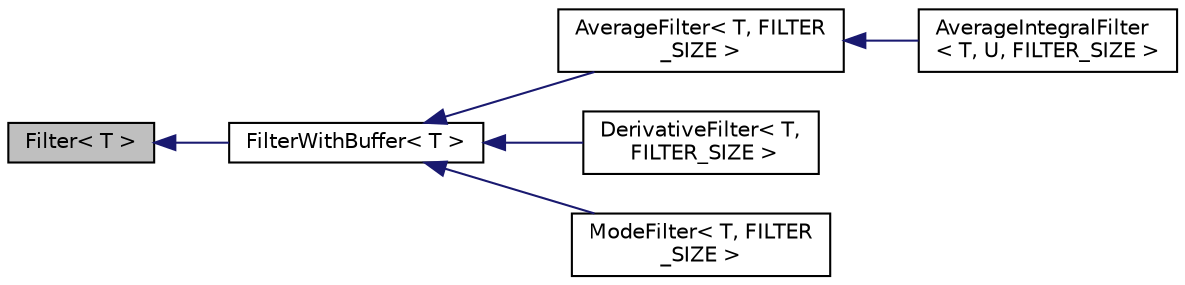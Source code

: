 digraph "Filter&lt; T &gt;"
{
 // INTERACTIVE_SVG=YES
  edge [fontname="Helvetica",fontsize="10",labelfontname="Helvetica",labelfontsize="10"];
  node [fontname="Helvetica",fontsize="10",shape=record];
  rankdir="LR";
  Node1 [label="Filter\< T \>",height=0.2,width=0.4,color="black", fillcolor="grey75", style="filled", fontcolor="black"];
  Node1 -> Node2 [dir="back",color="midnightblue",fontsize="10",style="solid",fontname="Helvetica"];
  Node2 [label="FilterWithBuffer\< T \>",height=0.2,width=0.4,color="black", fillcolor="white", style="filled",URL="$classFilterWithBuffer.html"];
  Node2 -> Node3 [dir="back",color="midnightblue",fontsize="10",style="solid",fontname="Helvetica"];
  Node3 [label="AverageFilter\< T, FILTER\l_SIZE \>",height=0.2,width=0.4,color="black", fillcolor="white", style="filled",URL="$classAverageFilter.html"];
  Node3 -> Node4 [dir="back",color="midnightblue",fontsize="10",style="solid",fontname="Helvetica"];
  Node4 [label="AverageIntegralFilter\l\< T, U, FILTER_SIZE \>",height=0.2,width=0.4,color="black", fillcolor="white", style="filled",URL="$classAverageIntegralFilter.html"];
  Node2 -> Node5 [dir="back",color="midnightblue",fontsize="10",style="solid",fontname="Helvetica"];
  Node5 [label="DerivativeFilter\< T,\l FILTER_SIZE \>",height=0.2,width=0.4,color="black", fillcolor="white", style="filled",URL="$classDerivativeFilter.html"];
  Node2 -> Node6 [dir="back",color="midnightblue",fontsize="10",style="solid",fontname="Helvetica"];
  Node6 [label="ModeFilter\< T, FILTER\l_SIZE \>",height=0.2,width=0.4,color="black", fillcolor="white", style="filled",URL="$classModeFilter.html"];
}
